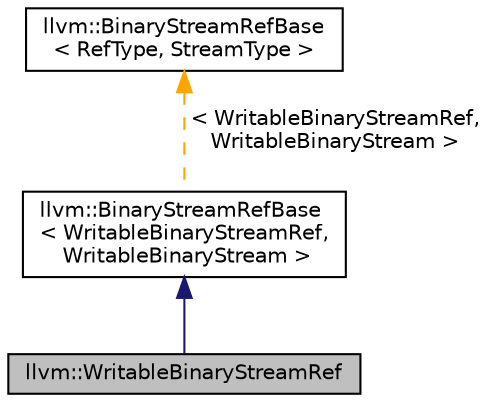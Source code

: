 digraph "llvm::WritableBinaryStreamRef"
{
 // LATEX_PDF_SIZE
  bgcolor="transparent";
  edge [fontname="Helvetica",fontsize="10",labelfontname="Helvetica",labelfontsize="10"];
  node [fontname="Helvetica",fontsize="10",shape="box"];
  Node1 [label="llvm::WritableBinaryStreamRef",height=0.2,width=0.4,color="black", fillcolor="grey75", style="filled", fontcolor="black",tooltip=" "];
  Node2 -> Node1 [dir="back",color="midnightblue",fontsize="10",style="solid",fontname="Helvetica"];
  Node2 [label="llvm::BinaryStreamRefBase\l\< WritableBinaryStreamRef,\l WritableBinaryStream \>",height=0.2,width=0.4,color="black",URL="$classllvm_1_1BinaryStreamRefBase.html",tooltip=" "];
  Node3 -> Node2 [dir="back",color="orange",fontsize="10",style="dashed",label=" \< WritableBinaryStreamRef,\l WritableBinaryStream \>" ,fontname="Helvetica"];
  Node3 [label="llvm::BinaryStreamRefBase\l\< RefType, StreamType \>",height=0.2,width=0.4,color="black",URL="$classllvm_1_1BinaryStreamRefBase.html",tooltip="Common stuff for mutable and immutable StreamRefs."];
}
